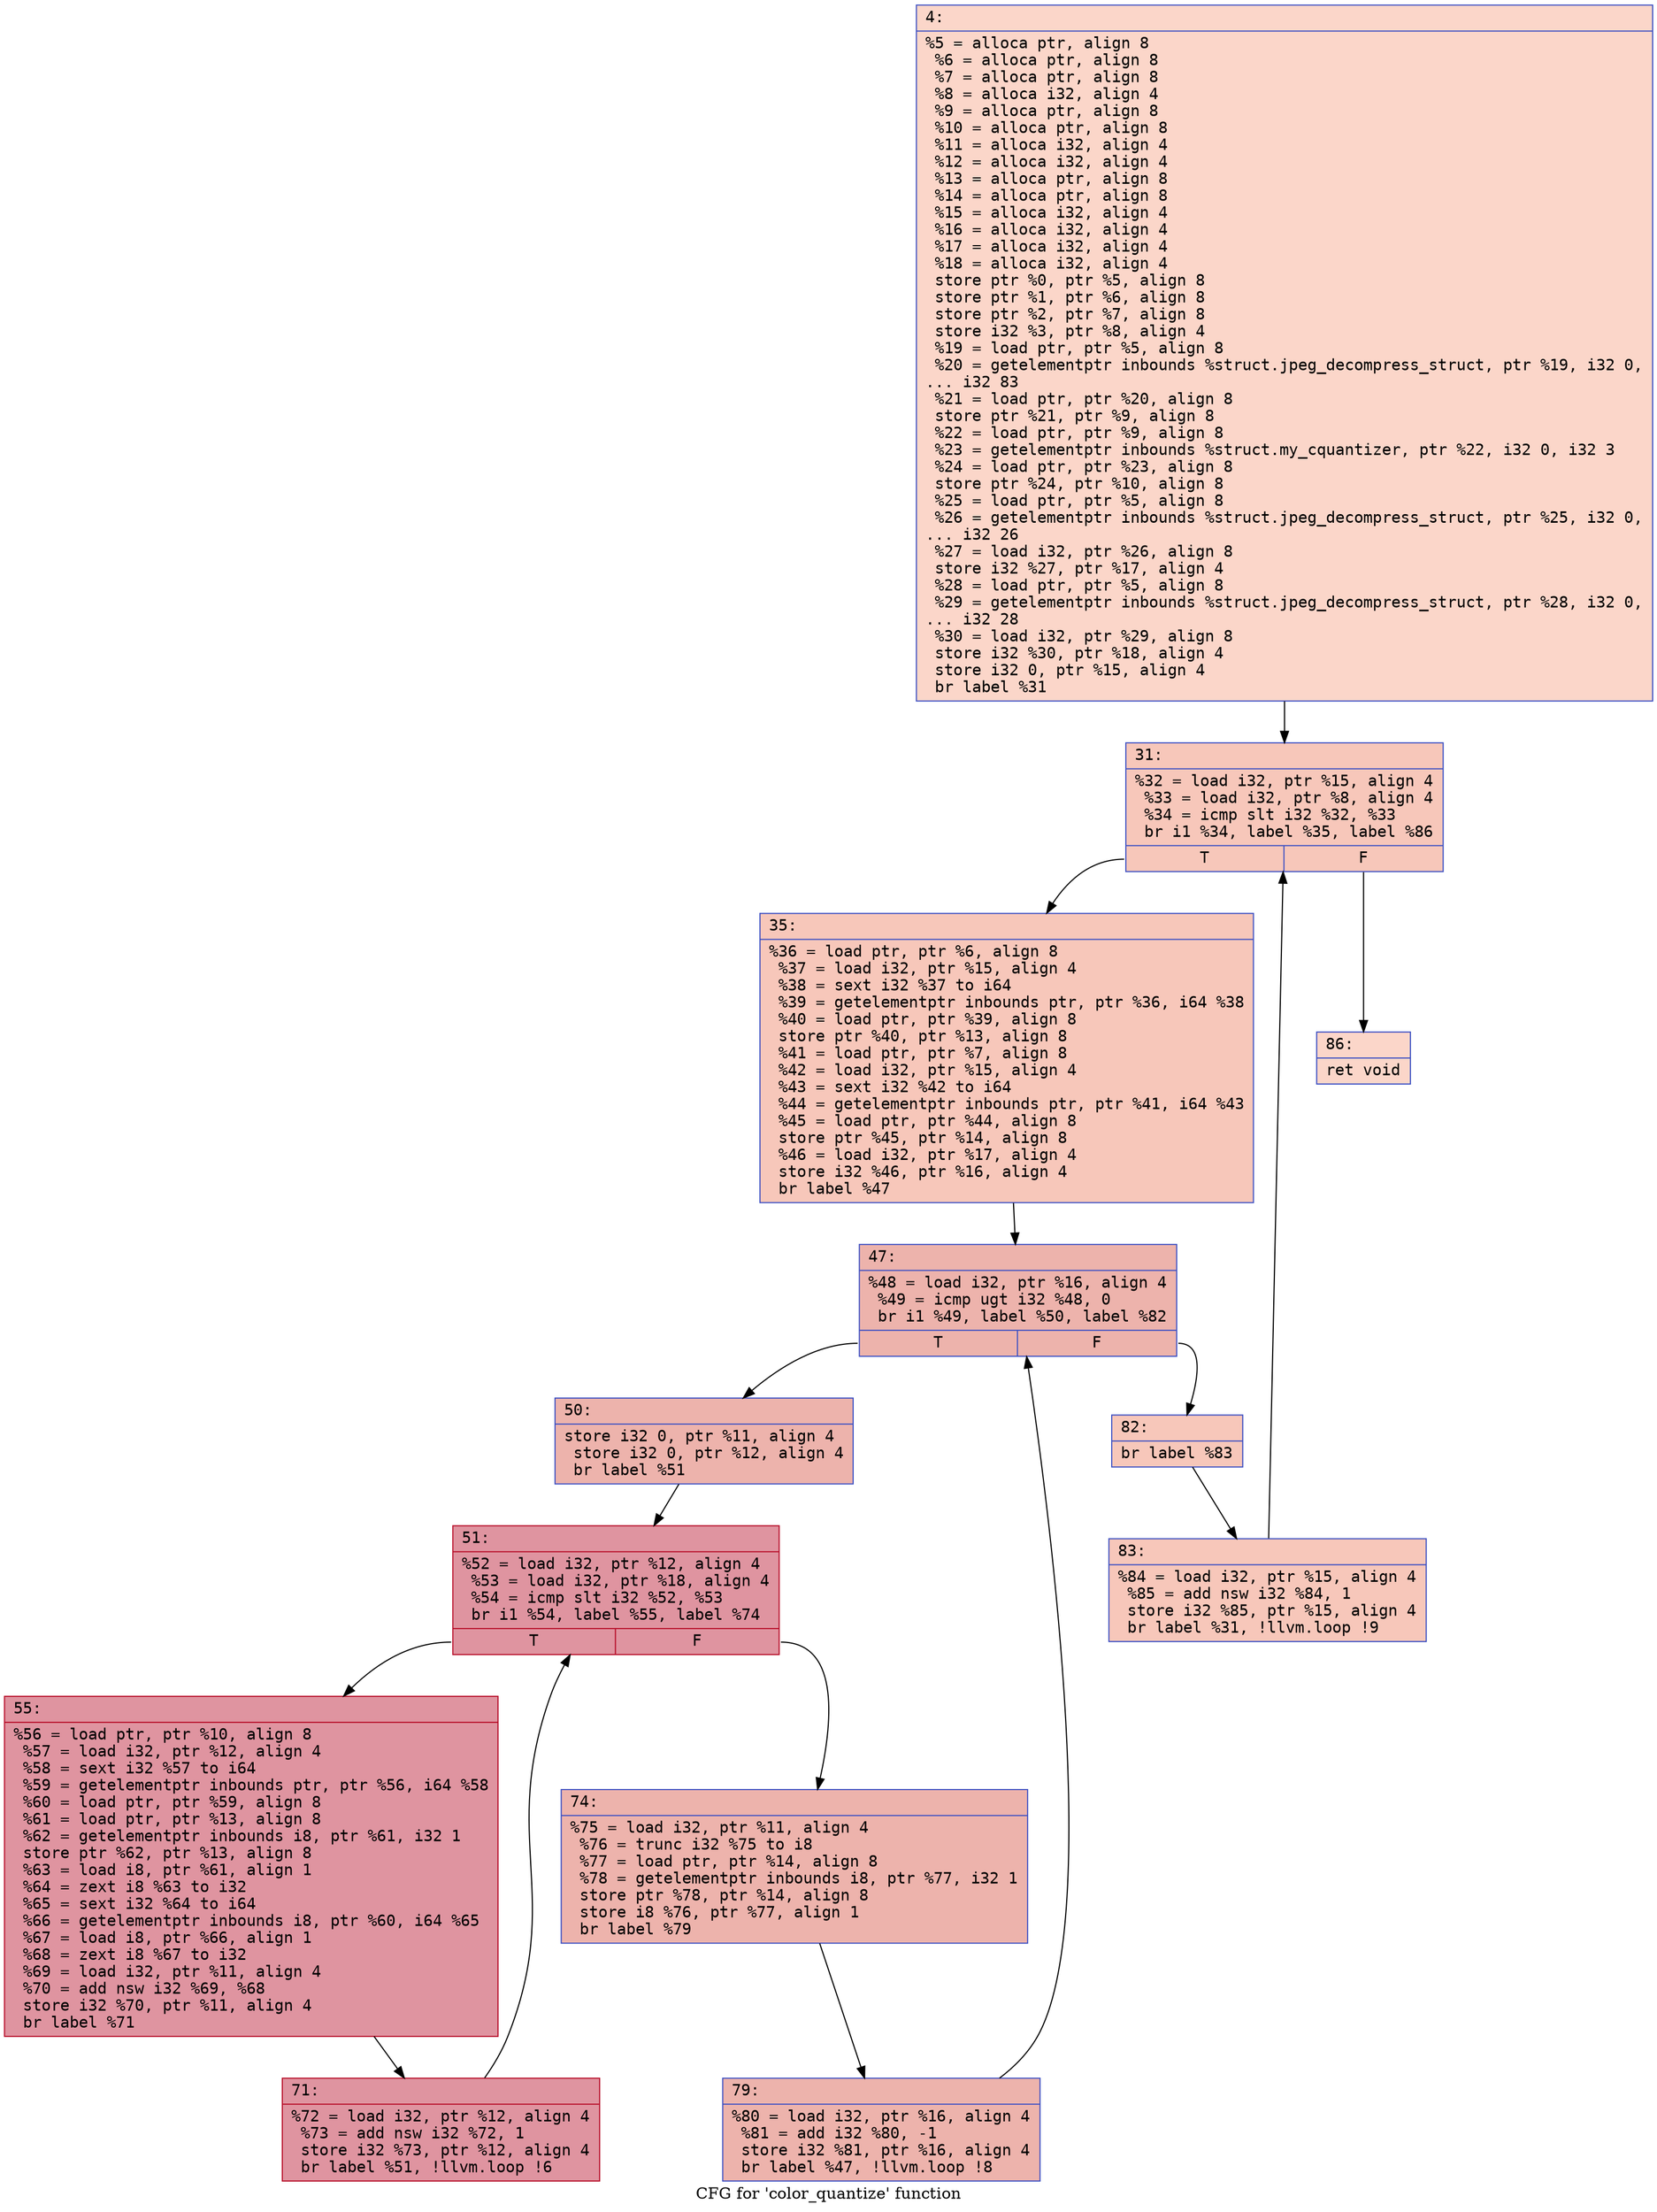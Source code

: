 digraph "CFG for 'color_quantize' function" {
	label="CFG for 'color_quantize' function";

	Node0x600000bcbb60 [shape=record,color="#3d50c3ff", style=filled, fillcolor="#f6a38570" fontname="Courier",label="{4:\l|  %5 = alloca ptr, align 8\l  %6 = alloca ptr, align 8\l  %7 = alloca ptr, align 8\l  %8 = alloca i32, align 4\l  %9 = alloca ptr, align 8\l  %10 = alloca ptr, align 8\l  %11 = alloca i32, align 4\l  %12 = alloca i32, align 4\l  %13 = alloca ptr, align 8\l  %14 = alloca ptr, align 8\l  %15 = alloca i32, align 4\l  %16 = alloca i32, align 4\l  %17 = alloca i32, align 4\l  %18 = alloca i32, align 4\l  store ptr %0, ptr %5, align 8\l  store ptr %1, ptr %6, align 8\l  store ptr %2, ptr %7, align 8\l  store i32 %3, ptr %8, align 4\l  %19 = load ptr, ptr %5, align 8\l  %20 = getelementptr inbounds %struct.jpeg_decompress_struct, ptr %19, i32 0,\l... i32 83\l  %21 = load ptr, ptr %20, align 8\l  store ptr %21, ptr %9, align 8\l  %22 = load ptr, ptr %9, align 8\l  %23 = getelementptr inbounds %struct.my_cquantizer, ptr %22, i32 0, i32 3\l  %24 = load ptr, ptr %23, align 8\l  store ptr %24, ptr %10, align 8\l  %25 = load ptr, ptr %5, align 8\l  %26 = getelementptr inbounds %struct.jpeg_decompress_struct, ptr %25, i32 0,\l... i32 26\l  %27 = load i32, ptr %26, align 8\l  store i32 %27, ptr %17, align 4\l  %28 = load ptr, ptr %5, align 8\l  %29 = getelementptr inbounds %struct.jpeg_decompress_struct, ptr %28, i32 0,\l... i32 28\l  %30 = load i32, ptr %29, align 8\l  store i32 %30, ptr %18, align 4\l  store i32 0, ptr %15, align 4\l  br label %31\l}"];
	Node0x600000bcbb60 -> Node0x600000bcbed0[tooltip="4 -> 31\nProbability 100.00%" ];
	Node0x600000bcbed0 [shape=record,color="#3d50c3ff", style=filled, fillcolor="#ec7f6370" fontname="Courier",label="{31:\l|  %32 = load i32, ptr %15, align 4\l  %33 = load i32, ptr %8, align 4\l  %34 = icmp slt i32 %32, %33\l  br i1 %34, label %35, label %86\l|{<s0>T|<s1>F}}"];
	Node0x600000bcbed0:s0 -> Node0x600000bcbf20[tooltip="31 -> 35\nProbability 96.88%" ];
	Node0x600000bcbed0:s1 -> Node0x600000bcc280[tooltip="31 -> 86\nProbability 3.12%" ];
	Node0x600000bcbf20 [shape=record,color="#3d50c3ff", style=filled, fillcolor="#ec7f6370" fontname="Courier",label="{35:\l|  %36 = load ptr, ptr %6, align 8\l  %37 = load i32, ptr %15, align 4\l  %38 = sext i32 %37 to i64\l  %39 = getelementptr inbounds ptr, ptr %36, i64 %38\l  %40 = load ptr, ptr %39, align 8\l  store ptr %40, ptr %13, align 8\l  %41 = load ptr, ptr %7, align 8\l  %42 = load i32, ptr %15, align 4\l  %43 = sext i32 %42 to i64\l  %44 = getelementptr inbounds ptr, ptr %41, i64 %43\l  %45 = load ptr, ptr %44, align 8\l  store ptr %45, ptr %14, align 8\l  %46 = load i32, ptr %17, align 4\l  store i32 %46, ptr %16, align 4\l  br label %47\l}"];
	Node0x600000bcbf20 -> Node0x600000bcbf70[tooltip="35 -> 47\nProbability 100.00%" ];
	Node0x600000bcbf70 [shape=record,color="#3d50c3ff", style=filled, fillcolor="#d6524470" fontname="Courier",label="{47:\l|  %48 = load i32, ptr %16, align 4\l  %49 = icmp ugt i32 %48, 0\l  br i1 %49, label %50, label %82\l|{<s0>T|<s1>F}}"];
	Node0x600000bcbf70:s0 -> Node0x600000bcc000[tooltip="47 -> 50\nProbability 96.88%" ];
	Node0x600000bcbf70:s1 -> Node0x600000bcc1e0[tooltip="47 -> 82\nProbability 3.12%" ];
	Node0x600000bcc000 [shape=record,color="#3d50c3ff", style=filled, fillcolor="#d6524470" fontname="Courier",label="{50:\l|  store i32 0, ptr %11, align 4\l  store i32 0, ptr %12, align 4\l  br label %51\l}"];
	Node0x600000bcc000 -> Node0x600000bcc050[tooltip="50 -> 51\nProbability 100.00%" ];
	Node0x600000bcc050 [shape=record,color="#b70d28ff", style=filled, fillcolor="#b70d2870" fontname="Courier",label="{51:\l|  %52 = load i32, ptr %12, align 4\l  %53 = load i32, ptr %18, align 4\l  %54 = icmp slt i32 %52, %53\l  br i1 %54, label %55, label %74\l|{<s0>T|<s1>F}}"];
	Node0x600000bcc050:s0 -> Node0x600000bcc0a0[tooltip="51 -> 55\nProbability 96.88%" ];
	Node0x600000bcc050:s1 -> Node0x600000bcc140[tooltip="51 -> 74\nProbability 3.12%" ];
	Node0x600000bcc0a0 [shape=record,color="#b70d28ff", style=filled, fillcolor="#b70d2870" fontname="Courier",label="{55:\l|  %56 = load ptr, ptr %10, align 8\l  %57 = load i32, ptr %12, align 4\l  %58 = sext i32 %57 to i64\l  %59 = getelementptr inbounds ptr, ptr %56, i64 %58\l  %60 = load ptr, ptr %59, align 8\l  %61 = load ptr, ptr %13, align 8\l  %62 = getelementptr inbounds i8, ptr %61, i32 1\l  store ptr %62, ptr %13, align 8\l  %63 = load i8, ptr %61, align 1\l  %64 = zext i8 %63 to i32\l  %65 = sext i32 %64 to i64\l  %66 = getelementptr inbounds i8, ptr %60, i64 %65\l  %67 = load i8, ptr %66, align 1\l  %68 = zext i8 %67 to i32\l  %69 = load i32, ptr %11, align 4\l  %70 = add nsw i32 %69, %68\l  store i32 %70, ptr %11, align 4\l  br label %71\l}"];
	Node0x600000bcc0a0 -> Node0x600000bcc0f0[tooltip="55 -> 71\nProbability 100.00%" ];
	Node0x600000bcc0f0 [shape=record,color="#b70d28ff", style=filled, fillcolor="#b70d2870" fontname="Courier",label="{71:\l|  %72 = load i32, ptr %12, align 4\l  %73 = add nsw i32 %72, 1\l  store i32 %73, ptr %12, align 4\l  br label %51, !llvm.loop !6\l}"];
	Node0x600000bcc0f0 -> Node0x600000bcc050[tooltip="71 -> 51\nProbability 100.00%" ];
	Node0x600000bcc140 [shape=record,color="#3d50c3ff", style=filled, fillcolor="#d6524470" fontname="Courier",label="{74:\l|  %75 = load i32, ptr %11, align 4\l  %76 = trunc i32 %75 to i8\l  %77 = load ptr, ptr %14, align 8\l  %78 = getelementptr inbounds i8, ptr %77, i32 1\l  store ptr %78, ptr %14, align 8\l  store i8 %76, ptr %77, align 1\l  br label %79\l}"];
	Node0x600000bcc140 -> Node0x600000bcc190[tooltip="74 -> 79\nProbability 100.00%" ];
	Node0x600000bcc190 [shape=record,color="#3d50c3ff", style=filled, fillcolor="#d6524470" fontname="Courier",label="{79:\l|  %80 = load i32, ptr %16, align 4\l  %81 = add i32 %80, -1\l  store i32 %81, ptr %16, align 4\l  br label %47, !llvm.loop !8\l}"];
	Node0x600000bcc190 -> Node0x600000bcbf70[tooltip="79 -> 47\nProbability 100.00%" ];
	Node0x600000bcc1e0 [shape=record,color="#3d50c3ff", style=filled, fillcolor="#ec7f6370" fontname="Courier",label="{82:\l|  br label %83\l}"];
	Node0x600000bcc1e0 -> Node0x600000bcc230[tooltip="82 -> 83\nProbability 100.00%" ];
	Node0x600000bcc230 [shape=record,color="#3d50c3ff", style=filled, fillcolor="#ec7f6370" fontname="Courier",label="{83:\l|  %84 = load i32, ptr %15, align 4\l  %85 = add nsw i32 %84, 1\l  store i32 %85, ptr %15, align 4\l  br label %31, !llvm.loop !9\l}"];
	Node0x600000bcc230 -> Node0x600000bcbed0[tooltip="83 -> 31\nProbability 100.00%" ];
	Node0x600000bcc280 [shape=record,color="#3d50c3ff", style=filled, fillcolor="#f6a38570" fontname="Courier",label="{86:\l|  ret void\l}"];
}
